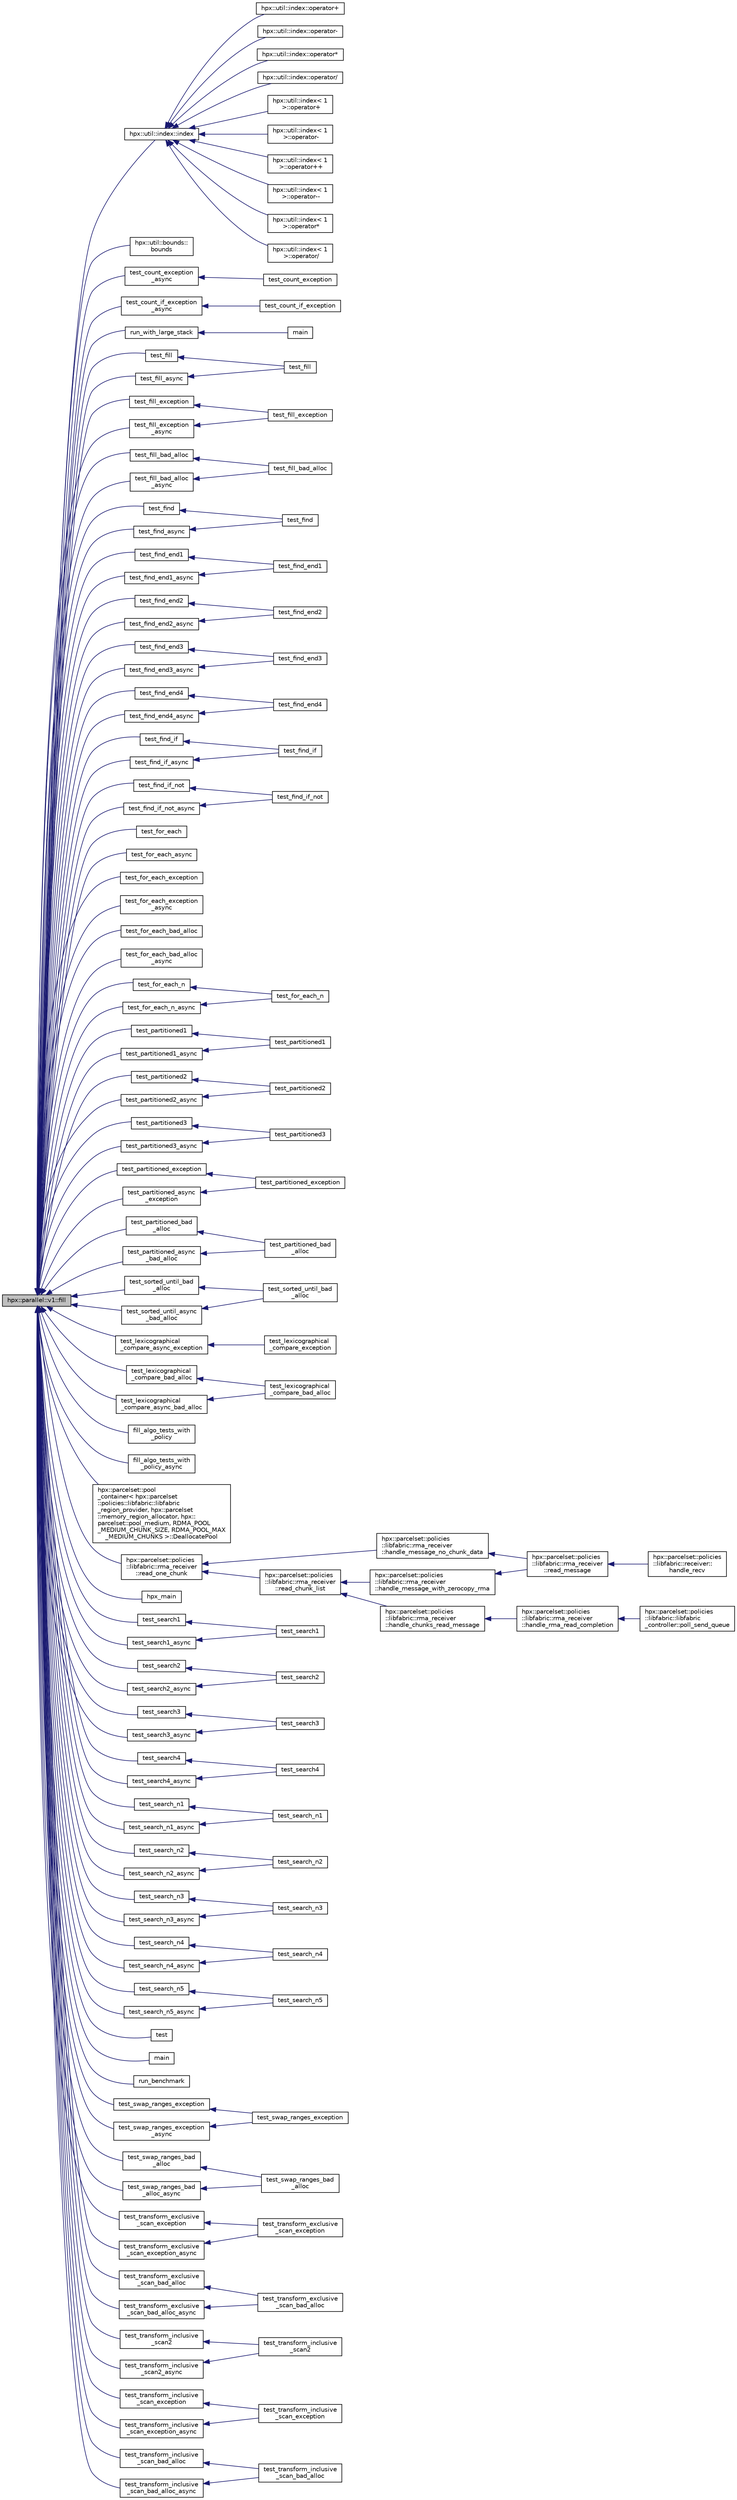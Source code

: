 digraph "hpx::parallel::v1::fill"
{
  edge [fontname="Helvetica",fontsize="10",labelfontname="Helvetica",labelfontsize="10"];
  node [fontname="Helvetica",fontsize="10",shape=record];
  rankdir="LR";
  Node4940 [label="hpx::parallel::v1::fill",height=0.2,width=0.4,color="black", fillcolor="grey75", style="filled", fontcolor="black"];
  Node4940 -> Node4941 [dir="back",color="midnightblue",fontsize="10",style="solid",fontname="Helvetica"];
  Node4941 [label="hpx::util::index::index",height=0.2,width=0.4,color="black", fillcolor="white", style="filled",URL="$de/d30/classhpx_1_1util_1_1index.html#abf882e9cdd8bf9d95b4faba144f9caed",tooltip="Effects: Zero-initializes each component. "];
  Node4941 -> Node4942 [dir="back",color="midnightblue",fontsize="10",style="solid",fontname="Helvetica"];
  Node4942 [label="hpx::util::index::operator+",height=0.2,width=0.4,color="black", fillcolor="white", style="filled",URL="$de/d30/classhpx_1_1util_1_1index.html#aa34af735cadc4d8a2b5692f4b412912e",tooltip="Returns: index<Rank>{*this} += rhs. "];
  Node4941 -> Node4943 [dir="back",color="midnightblue",fontsize="10",style="solid",fontname="Helvetica"];
  Node4943 [label="hpx::util::index::operator-",height=0.2,width=0.4,color="black", fillcolor="white", style="filled",URL="$de/d30/classhpx_1_1util_1_1index.html#af2673a8ee8f0a7d06b05aa0df21dd4fd",tooltip="Returns: index<Rank>{*this} -= rhs. "];
  Node4941 -> Node4944 [dir="back",color="midnightblue",fontsize="10",style="solid",fontname="Helvetica"];
  Node4944 [label="hpx::util::index::operator*",height=0.2,width=0.4,color="black", fillcolor="white", style="filled",URL="$de/d30/classhpx_1_1util_1_1index.html#a88b206e4eed810dfb3b2bc0946511fc1",tooltip="Returns: index<Rank>{*this} *= v. "];
  Node4941 -> Node4945 [dir="back",color="midnightblue",fontsize="10",style="solid",fontname="Helvetica"];
  Node4945 [label="hpx::util::index::operator/",height=0.2,width=0.4,color="black", fillcolor="white", style="filled",URL="$de/d30/classhpx_1_1util_1_1index.html#acd7ae8f549efa876966cf63fecef7bd6",tooltip="Returns: index<Rank>{*this} /= v. "];
  Node4941 -> Node4946 [dir="back",color="midnightblue",fontsize="10",style="solid",fontname="Helvetica"];
  Node4946 [label="hpx::util::index\< 1\l \>::operator+",height=0.2,width=0.4,color="black", fillcolor="white", style="filled",URL="$d5/d22/classhpx_1_1util_1_1index_3_011_01_4.html#ae39412c026f3104fa5ae68e39be44d36",tooltip="Returns: index<Rank>{*this} += rhs. "];
  Node4941 -> Node4947 [dir="back",color="midnightblue",fontsize="10",style="solid",fontname="Helvetica"];
  Node4947 [label="hpx::util::index\< 1\l \>::operator-",height=0.2,width=0.4,color="black", fillcolor="white", style="filled",URL="$d5/d22/classhpx_1_1util_1_1index_3_011_01_4.html#addbab11e083426c0fb78a18934335abf",tooltip="Returns: index<Rank>{*this} -= rhs. "];
  Node4941 -> Node4948 [dir="back",color="midnightblue",fontsize="10",style="solid",fontname="Helvetica"];
  Node4948 [label="hpx::util::index\< 1\l \>::operator++",height=0.2,width=0.4,color="black", fillcolor="white", style="filled",URL="$d5/d22/classhpx_1_1util_1_1index_3_011_01_4.html#aec7d69c870cafa096c629a0a9e7503ad"];
  Node4941 -> Node4949 [dir="back",color="midnightblue",fontsize="10",style="solid",fontname="Helvetica"];
  Node4949 [label="hpx::util::index\< 1\l \>::operator--",height=0.2,width=0.4,color="black", fillcolor="white", style="filled",URL="$d5/d22/classhpx_1_1util_1_1index_3_011_01_4.html#a1f14fc3ee6db184107e5d112e03dd6f7"];
  Node4941 -> Node4950 [dir="back",color="midnightblue",fontsize="10",style="solid",fontname="Helvetica"];
  Node4950 [label="hpx::util::index\< 1\l \>::operator*",height=0.2,width=0.4,color="black", fillcolor="white", style="filled",URL="$d5/d22/classhpx_1_1util_1_1index_3_011_01_4.html#a32f4ab025e08253ba6acf9351b1694da",tooltip="Returns: index<Rank>{*this} *= v. "];
  Node4941 -> Node4951 [dir="back",color="midnightblue",fontsize="10",style="solid",fontname="Helvetica"];
  Node4951 [label="hpx::util::index\< 1\l \>::operator/",height=0.2,width=0.4,color="black", fillcolor="white", style="filled",URL="$d5/d22/classhpx_1_1util_1_1index_3_011_01_4.html#a3d225d331fb3d8dc8fcb9e760c9518d9",tooltip="Returns: index<Rank>{*this} /= v. "];
  Node4940 -> Node4952 [dir="back",color="midnightblue",fontsize="10",style="solid",fontname="Helvetica"];
  Node4952 [label="hpx::util::bounds::\lbounds",height=0.2,width=0.4,color="black", fillcolor="white", style="filled",URL="$d4/d1b/classhpx_1_1util_1_1bounds.html#a601f156f60c6e659628f03d389770fe7",tooltip="Effects: Zero-initializes each component. "];
  Node4940 -> Node4953 [dir="back",color="midnightblue",fontsize="10",style="solid",fontname="Helvetica"];
  Node4953 [label="test_count_exception\l_async",height=0.2,width=0.4,color="black", fillcolor="white", style="filled",URL="$de/d3a/count__tests_8hpp.html#ab0cd91de016499bfe205083429b6785a"];
  Node4953 -> Node4954 [dir="back",color="midnightblue",fontsize="10",style="solid",fontname="Helvetica"];
  Node4954 [label="test_count_exception",height=0.2,width=0.4,color="black", fillcolor="white", style="filled",URL="$d3/d01/count_8cpp.html#ae23acdd376e0fb1388a90579e927a768"];
  Node4940 -> Node4955 [dir="back",color="midnightblue",fontsize="10",style="solid",fontname="Helvetica"];
  Node4955 [label="test_count_if_exception\l_async",height=0.2,width=0.4,color="black", fillcolor="white", style="filled",URL="$d4/da4/countif__tests_8hpp.html#af96d44180e275fd7ad93e677dcb07b74"];
  Node4955 -> Node4956 [dir="back",color="midnightblue",fontsize="10",style="solid",fontname="Helvetica"];
  Node4956 [label="test_count_if_exception",height=0.2,width=0.4,color="black", fillcolor="white", style="filled",URL="$d9/df1/countif_8cpp.html#a979f30463fa3e416a5179f4fa663a858"];
  Node4940 -> Node4957 [dir="back",color="midnightblue",fontsize="10",style="solid",fontname="Helvetica"];
  Node4957 [label="run_with_large_stack",height=0.2,width=0.4,color="black", fillcolor="white", style="filled",URL="$d0/d82/customize__async_8cpp.html#a6016a3884b47920235a6f1372d57577b"];
  Node4957 -> Node4958 [dir="back",color="midnightblue",fontsize="10",style="solid",fontname="Helvetica"];
  Node4958 [label="main",height=0.2,width=0.4,color="black", fillcolor="white", style="filled",URL="$d0/d82/customize__async_8cpp.html#a0ddf1224851353fc92bfbff6f499fa97"];
  Node4940 -> Node4959 [dir="back",color="midnightblue",fontsize="10",style="solid",fontname="Helvetica"];
  Node4959 [label="test_fill",height=0.2,width=0.4,color="black", fillcolor="white", style="filled",URL="$db/df9/fill_8cpp.html#ad931e89bdc39168cdc6519ee48bd69a3"];
  Node4959 -> Node4960 [dir="back",color="midnightblue",fontsize="10",style="solid",fontname="Helvetica"];
  Node4960 [label="test_fill",height=0.2,width=0.4,color="black", fillcolor="white", style="filled",URL="$db/df9/fill_8cpp.html#a661a40382a394b4596b3db9fe1165fcf"];
  Node4940 -> Node4961 [dir="back",color="midnightblue",fontsize="10",style="solid",fontname="Helvetica"];
  Node4961 [label="test_fill_async",height=0.2,width=0.4,color="black", fillcolor="white", style="filled",URL="$db/df9/fill_8cpp.html#a746e43066c59dc6277a1d21db34f226c"];
  Node4961 -> Node4960 [dir="back",color="midnightblue",fontsize="10",style="solid",fontname="Helvetica"];
  Node4940 -> Node4962 [dir="back",color="midnightblue",fontsize="10",style="solid",fontname="Helvetica"];
  Node4962 [label="test_fill_exception",height=0.2,width=0.4,color="black", fillcolor="white", style="filled",URL="$db/df9/fill_8cpp.html#adff9860900b4cc07677cc1f2949f8150"];
  Node4962 -> Node4963 [dir="back",color="midnightblue",fontsize="10",style="solid",fontname="Helvetica"];
  Node4963 [label="test_fill_exception",height=0.2,width=0.4,color="black", fillcolor="white", style="filled",URL="$db/df9/fill_8cpp.html#aea39d1bb707052262214ce604319678c"];
  Node4940 -> Node4964 [dir="back",color="midnightblue",fontsize="10",style="solid",fontname="Helvetica"];
  Node4964 [label="test_fill_exception\l_async",height=0.2,width=0.4,color="black", fillcolor="white", style="filled",URL="$db/df9/fill_8cpp.html#a190a63f49881feec418296730d8b1bb8"];
  Node4964 -> Node4963 [dir="back",color="midnightblue",fontsize="10",style="solid",fontname="Helvetica"];
  Node4940 -> Node4965 [dir="back",color="midnightblue",fontsize="10",style="solid",fontname="Helvetica"];
  Node4965 [label="test_fill_bad_alloc",height=0.2,width=0.4,color="black", fillcolor="white", style="filled",URL="$db/df9/fill_8cpp.html#a09fee331d9dd2811bceeb3dbac5e5ef3"];
  Node4965 -> Node4966 [dir="back",color="midnightblue",fontsize="10",style="solid",fontname="Helvetica"];
  Node4966 [label="test_fill_bad_alloc",height=0.2,width=0.4,color="black", fillcolor="white", style="filled",URL="$db/df9/fill_8cpp.html#a67590da0daa5bda6558a3e27b33d8e64"];
  Node4940 -> Node4967 [dir="back",color="midnightblue",fontsize="10",style="solid",fontname="Helvetica"];
  Node4967 [label="test_fill_bad_alloc\l_async",height=0.2,width=0.4,color="black", fillcolor="white", style="filled",URL="$db/df9/fill_8cpp.html#aeb043a5244e873ff2c97d9eb173ac423"];
  Node4967 -> Node4966 [dir="back",color="midnightblue",fontsize="10",style="solid",fontname="Helvetica"];
  Node4940 -> Node4968 [dir="back",color="midnightblue",fontsize="10",style="solid",fontname="Helvetica"];
  Node4968 [label="test_find",height=0.2,width=0.4,color="black", fillcolor="white", style="filled",URL="$d4/dfc/find_8cpp.html#a413cca1acd45c0d8e2f932c6ef2fd02f"];
  Node4968 -> Node4969 [dir="back",color="midnightblue",fontsize="10",style="solid",fontname="Helvetica"];
  Node4969 [label="test_find",height=0.2,width=0.4,color="black", fillcolor="white", style="filled",URL="$d4/dfc/find_8cpp.html#add2f807b977eafe91b6be7e6035d8d6a"];
  Node4940 -> Node4970 [dir="back",color="midnightblue",fontsize="10",style="solid",fontname="Helvetica"];
  Node4970 [label="test_find_async",height=0.2,width=0.4,color="black", fillcolor="white", style="filled",URL="$d4/dfc/find_8cpp.html#abcfb114fa4026d0c9fb890366bd0bbec"];
  Node4970 -> Node4969 [dir="back",color="midnightblue",fontsize="10",style="solid",fontname="Helvetica"];
  Node4940 -> Node4971 [dir="back",color="midnightblue",fontsize="10",style="solid",fontname="Helvetica"];
  Node4971 [label="test_find_end1",height=0.2,width=0.4,color="black", fillcolor="white", style="filled",URL="$de/d27/findend_8cpp.html#a8d69f88e05067fa16f1bc996e4f5204a"];
  Node4971 -> Node4972 [dir="back",color="midnightblue",fontsize="10",style="solid",fontname="Helvetica"];
  Node4972 [label="test_find_end1",height=0.2,width=0.4,color="black", fillcolor="white", style="filled",URL="$de/d27/findend_8cpp.html#a8e03fd67aaf1583b64ad08fb6a7406e0"];
  Node4940 -> Node4973 [dir="back",color="midnightblue",fontsize="10",style="solid",fontname="Helvetica"];
  Node4973 [label="test_find_end1_async",height=0.2,width=0.4,color="black", fillcolor="white", style="filled",URL="$de/d27/findend_8cpp.html#a3c2aa414b7e6f2849bfff77eee053c6c"];
  Node4973 -> Node4972 [dir="back",color="midnightblue",fontsize="10",style="solid",fontname="Helvetica"];
  Node4940 -> Node4974 [dir="back",color="midnightblue",fontsize="10",style="solid",fontname="Helvetica"];
  Node4974 [label="test_find_end2",height=0.2,width=0.4,color="black", fillcolor="white", style="filled",URL="$de/d27/findend_8cpp.html#ae26806919871ed18953e72532f2d5cdd"];
  Node4974 -> Node4975 [dir="back",color="midnightblue",fontsize="10",style="solid",fontname="Helvetica"];
  Node4975 [label="test_find_end2",height=0.2,width=0.4,color="black", fillcolor="white", style="filled",URL="$de/d27/findend_8cpp.html#a311945d5d5b3d9f350365dd5cffa2845"];
  Node4940 -> Node4976 [dir="back",color="midnightblue",fontsize="10",style="solid",fontname="Helvetica"];
  Node4976 [label="test_find_end2_async",height=0.2,width=0.4,color="black", fillcolor="white", style="filled",URL="$de/d27/findend_8cpp.html#a163128cab241b1a66d1729e13bb00b17"];
  Node4976 -> Node4975 [dir="back",color="midnightblue",fontsize="10",style="solid",fontname="Helvetica"];
  Node4940 -> Node4977 [dir="back",color="midnightblue",fontsize="10",style="solid",fontname="Helvetica"];
  Node4977 [label="test_find_end3",height=0.2,width=0.4,color="black", fillcolor="white", style="filled",URL="$de/d27/findend_8cpp.html#aa91633a737ceadc8e97fe2a305f9cbfc"];
  Node4977 -> Node4978 [dir="back",color="midnightblue",fontsize="10",style="solid",fontname="Helvetica"];
  Node4978 [label="test_find_end3",height=0.2,width=0.4,color="black", fillcolor="white", style="filled",URL="$de/d27/findend_8cpp.html#a80def73fa5f2efde79d81e3e967ee6d7"];
  Node4940 -> Node4979 [dir="back",color="midnightblue",fontsize="10",style="solid",fontname="Helvetica"];
  Node4979 [label="test_find_end3_async",height=0.2,width=0.4,color="black", fillcolor="white", style="filled",URL="$de/d27/findend_8cpp.html#a9287cebd15252054147305c49c61572f"];
  Node4979 -> Node4978 [dir="back",color="midnightblue",fontsize="10",style="solid",fontname="Helvetica"];
  Node4940 -> Node4980 [dir="back",color="midnightblue",fontsize="10",style="solid",fontname="Helvetica"];
  Node4980 [label="test_find_end4",height=0.2,width=0.4,color="black", fillcolor="white", style="filled",URL="$de/d27/findend_8cpp.html#ad1c1901e09334db9e91e633a700d5e7c"];
  Node4980 -> Node4981 [dir="back",color="midnightblue",fontsize="10",style="solid",fontname="Helvetica"];
  Node4981 [label="test_find_end4",height=0.2,width=0.4,color="black", fillcolor="white", style="filled",URL="$de/d27/findend_8cpp.html#a0a5a7bcf99bd31d589776b7112b1b3d5"];
  Node4940 -> Node4982 [dir="back",color="midnightblue",fontsize="10",style="solid",fontname="Helvetica"];
  Node4982 [label="test_find_end4_async",height=0.2,width=0.4,color="black", fillcolor="white", style="filled",URL="$de/d27/findend_8cpp.html#ab88baf684c0296678fc8b3656855906a"];
  Node4982 -> Node4981 [dir="back",color="midnightblue",fontsize="10",style="solid",fontname="Helvetica"];
  Node4940 -> Node4983 [dir="back",color="midnightblue",fontsize="10",style="solid",fontname="Helvetica"];
  Node4983 [label="test_find_if",height=0.2,width=0.4,color="black", fillcolor="white", style="filled",URL="$d4/d38/findif_8cpp.html#abc1eda77a21ef47a5d324973348433d4"];
  Node4983 -> Node4984 [dir="back",color="midnightblue",fontsize="10",style="solid",fontname="Helvetica"];
  Node4984 [label="test_find_if",height=0.2,width=0.4,color="black", fillcolor="white", style="filled",URL="$d4/d38/findif_8cpp.html#aa58ac17d27d62dadbe679e9fa96669ff"];
  Node4940 -> Node4985 [dir="back",color="midnightblue",fontsize="10",style="solid",fontname="Helvetica"];
  Node4985 [label="test_find_if_async",height=0.2,width=0.4,color="black", fillcolor="white", style="filled",URL="$d4/d38/findif_8cpp.html#ae5df631653b627a610f515fea1cea3db"];
  Node4985 -> Node4984 [dir="back",color="midnightblue",fontsize="10",style="solid",fontname="Helvetica"];
  Node4940 -> Node4986 [dir="back",color="midnightblue",fontsize="10",style="solid",fontname="Helvetica"];
  Node4986 [label="test_find_if_not",height=0.2,width=0.4,color="black", fillcolor="white", style="filled",URL="$dd/df5/findifnot_8cpp.html#abd4629a4554af3412989223a15203f0d"];
  Node4986 -> Node4987 [dir="back",color="midnightblue",fontsize="10",style="solid",fontname="Helvetica"];
  Node4987 [label="test_find_if_not",height=0.2,width=0.4,color="black", fillcolor="white", style="filled",URL="$dd/df5/findifnot_8cpp.html#aba7e711f39aae766b708708eb4bbafe7"];
  Node4940 -> Node4988 [dir="back",color="midnightblue",fontsize="10",style="solid",fontname="Helvetica"];
  Node4988 [label="test_find_if_not_async",height=0.2,width=0.4,color="black", fillcolor="white", style="filled",URL="$dd/df5/findifnot_8cpp.html#a042fb4ac6fb511705362fdd7e4b4337e"];
  Node4988 -> Node4987 [dir="back",color="midnightblue",fontsize="10",style="solid",fontname="Helvetica"];
  Node4940 -> Node4989 [dir="back",color="midnightblue",fontsize="10",style="solid",fontname="Helvetica"];
  Node4989 [label="test_for_each",height=0.2,width=0.4,color="black", fillcolor="white", style="filled",URL="$dd/d98/algorithms_2foreach__tests__projection_8hpp.html#ab86fc18ec33466c3ae323786d06e3111"];
  Node4940 -> Node4990 [dir="back",color="midnightblue",fontsize="10",style="solid",fontname="Helvetica"];
  Node4990 [label="test_for_each_async",height=0.2,width=0.4,color="black", fillcolor="white", style="filled",URL="$dd/d98/algorithms_2foreach__tests__projection_8hpp.html#a4050a6d1ba2249bbb6ca02dda93968f4"];
  Node4940 -> Node4991 [dir="back",color="midnightblue",fontsize="10",style="solid",fontname="Helvetica"];
  Node4991 [label="test_for_each_exception",height=0.2,width=0.4,color="black", fillcolor="white", style="filled",URL="$dd/d98/algorithms_2foreach__tests__projection_8hpp.html#a45b6da4bac47501da883a6ecbbaf66da"];
  Node4940 -> Node4992 [dir="back",color="midnightblue",fontsize="10",style="solid",fontname="Helvetica"];
  Node4992 [label="test_for_each_exception\l_async",height=0.2,width=0.4,color="black", fillcolor="white", style="filled",URL="$dd/d98/algorithms_2foreach__tests__projection_8hpp.html#a87ead5f86d1963b9d87d4b839c5edbc7"];
  Node4940 -> Node4993 [dir="back",color="midnightblue",fontsize="10",style="solid",fontname="Helvetica"];
  Node4993 [label="test_for_each_bad_alloc",height=0.2,width=0.4,color="black", fillcolor="white", style="filled",URL="$dd/d98/algorithms_2foreach__tests__projection_8hpp.html#a7121fa8ac5a27fb1d992949ef409ce73"];
  Node4940 -> Node4994 [dir="back",color="midnightblue",fontsize="10",style="solid",fontname="Helvetica"];
  Node4994 [label="test_for_each_bad_alloc\l_async",height=0.2,width=0.4,color="black", fillcolor="white", style="filled",URL="$dd/d98/algorithms_2foreach__tests__projection_8hpp.html#a77af03bbf2fe323d25eca225ba0cf019"];
  Node4940 -> Node4995 [dir="back",color="midnightblue",fontsize="10",style="solid",fontname="Helvetica"];
  Node4995 [label="test_for_each_n",height=0.2,width=0.4,color="black", fillcolor="white", style="filled",URL="$db/deb/foreachn__projection_8cpp.html#aa6350ee5b2e9737c1eeacbbc0f3d8947"];
  Node4995 -> Node4996 [dir="back",color="midnightblue",fontsize="10",style="solid",fontname="Helvetica"];
  Node4996 [label="test_for_each_n",height=0.2,width=0.4,color="black", fillcolor="white", style="filled",URL="$db/deb/foreachn__projection_8cpp.html#af291021cebc3711627af64715607e1d9"];
  Node4940 -> Node4997 [dir="back",color="midnightblue",fontsize="10",style="solid",fontname="Helvetica"];
  Node4997 [label="test_for_each_n_async",height=0.2,width=0.4,color="black", fillcolor="white", style="filled",URL="$db/deb/foreachn__projection_8cpp.html#a6946aac060093af90989880b97cefd0d"];
  Node4997 -> Node4996 [dir="back",color="midnightblue",fontsize="10",style="solid",fontname="Helvetica"];
  Node4940 -> Node4998 [dir="back",color="midnightblue",fontsize="10",style="solid",fontname="Helvetica"];
  Node4998 [label="test_partitioned1",height=0.2,width=0.4,color="black", fillcolor="white", style="filled",URL="$df/d07/is__partitioned_8cpp.html#a92e52af64cb53a5b6011dd4b9a7c6e20"];
  Node4998 -> Node4999 [dir="back",color="midnightblue",fontsize="10",style="solid",fontname="Helvetica"];
  Node4999 [label="test_partitioned1",height=0.2,width=0.4,color="black", fillcolor="white", style="filled",URL="$df/d07/is__partitioned_8cpp.html#a60434a2a9ecf79171ac847436c32d7c9"];
  Node4940 -> Node5000 [dir="back",color="midnightblue",fontsize="10",style="solid",fontname="Helvetica"];
  Node5000 [label="test_partitioned1_async",height=0.2,width=0.4,color="black", fillcolor="white", style="filled",URL="$df/d07/is__partitioned_8cpp.html#addbe15e1c645299bb6b551a2e71dfe13"];
  Node5000 -> Node4999 [dir="back",color="midnightblue",fontsize="10",style="solid",fontname="Helvetica"];
  Node4940 -> Node5001 [dir="back",color="midnightblue",fontsize="10",style="solid",fontname="Helvetica"];
  Node5001 [label="test_partitioned2",height=0.2,width=0.4,color="black", fillcolor="white", style="filled",URL="$df/d07/is__partitioned_8cpp.html#aece898c5a252cfc80f4d4c32c51e4fde"];
  Node5001 -> Node5002 [dir="back",color="midnightblue",fontsize="10",style="solid",fontname="Helvetica"];
  Node5002 [label="test_partitioned2",height=0.2,width=0.4,color="black", fillcolor="white", style="filled",URL="$df/d07/is__partitioned_8cpp.html#a5b55593462c1bc00e2cca486a9ca917f"];
  Node4940 -> Node5003 [dir="back",color="midnightblue",fontsize="10",style="solid",fontname="Helvetica"];
  Node5003 [label="test_partitioned2_async",height=0.2,width=0.4,color="black", fillcolor="white", style="filled",URL="$df/d07/is__partitioned_8cpp.html#a742fb3827036b99f147078513b51a137"];
  Node5003 -> Node5002 [dir="back",color="midnightblue",fontsize="10",style="solid",fontname="Helvetica"];
  Node4940 -> Node5004 [dir="back",color="midnightblue",fontsize="10",style="solid",fontname="Helvetica"];
  Node5004 [label="test_partitioned3",height=0.2,width=0.4,color="black", fillcolor="white", style="filled",URL="$df/d07/is__partitioned_8cpp.html#afb253edce357cecf62ca96a89488988c"];
  Node5004 -> Node5005 [dir="back",color="midnightblue",fontsize="10",style="solid",fontname="Helvetica"];
  Node5005 [label="test_partitioned3",height=0.2,width=0.4,color="black", fillcolor="white", style="filled",URL="$df/d07/is__partitioned_8cpp.html#a9ca03948a97c9882eadf3b47607aca22"];
  Node4940 -> Node5006 [dir="back",color="midnightblue",fontsize="10",style="solid",fontname="Helvetica"];
  Node5006 [label="test_partitioned3_async",height=0.2,width=0.4,color="black", fillcolor="white", style="filled",URL="$df/d07/is__partitioned_8cpp.html#aaa974e2fc9f2648c0f8bb8b366d70a3b"];
  Node5006 -> Node5005 [dir="back",color="midnightblue",fontsize="10",style="solid",fontname="Helvetica"];
  Node4940 -> Node5007 [dir="back",color="midnightblue",fontsize="10",style="solid",fontname="Helvetica"];
  Node5007 [label="test_partitioned_exception",height=0.2,width=0.4,color="black", fillcolor="white", style="filled",URL="$df/d07/is__partitioned_8cpp.html#acbc1ff1589b7ee9bdf2c6b5052039509"];
  Node5007 -> Node5008 [dir="back",color="midnightblue",fontsize="10",style="solid",fontname="Helvetica"];
  Node5008 [label="test_partitioned_exception",height=0.2,width=0.4,color="black", fillcolor="white", style="filled",URL="$df/d07/is__partitioned_8cpp.html#a4112e407c20c79ff3b917311a08c8c4f"];
  Node4940 -> Node5009 [dir="back",color="midnightblue",fontsize="10",style="solid",fontname="Helvetica"];
  Node5009 [label="test_partitioned_async\l_exception",height=0.2,width=0.4,color="black", fillcolor="white", style="filled",URL="$df/d07/is__partitioned_8cpp.html#a425c07ce82db1088d9545a7adb39654c"];
  Node5009 -> Node5008 [dir="back",color="midnightblue",fontsize="10",style="solid",fontname="Helvetica"];
  Node4940 -> Node5010 [dir="back",color="midnightblue",fontsize="10",style="solid",fontname="Helvetica"];
  Node5010 [label="test_partitioned_bad\l_alloc",height=0.2,width=0.4,color="black", fillcolor="white", style="filled",URL="$df/d07/is__partitioned_8cpp.html#a35a218ae53d3601c8eac4c5e1d7dc689"];
  Node5010 -> Node5011 [dir="back",color="midnightblue",fontsize="10",style="solid",fontname="Helvetica"];
  Node5011 [label="test_partitioned_bad\l_alloc",height=0.2,width=0.4,color="black", fillcolor="white", style="filled",URL="$df/d07/is__partitioned_8cpp.html#ad81c678dd1cbbef2e57b383087f8255c"];
  Node4940 -> Node5012 [dir="back",color="midnightblue",fontsize="10",style="solid",fontname="Helvetica"];
  Node5012 [label="test_partitioned_async\l_bad_alloc",height=0.2,width=0.4,color="black", fillcolor="white", style="filled",URL="$df/d07/is__partitioned_8cpp.html#a71e81403727479104791b90a6e25b98f"];
  Node5012 -> Node5011 [dir="back",color="midnightblue",fontsize="10",style="solid",fontname="Helvetica"];
  Node4940 -> Node5013 [dir="back",color="midnightblue",fontsize="10",style="solid",fontname="Helvetica"];
  Node5013 [label="test_sorted_until_bad\l_alloc",height=0.2,width=0.4,color="black", fillcolor="white", style="filled",URL="$d0/d1b/is__sorted__until_8cpp.html#a4b2ff6965e0f54fd64fb86fda42f0dd7"];
  Node5013 -> Node5014 [dir="back",color="midnightblue",fontsize="10",style="solid",fontname="Helvetica"];
  Node5014 [label="test_sorted_until_bad\l_alloc",height=0.2,width=0.4,color="black", fillcolor="white", style="filled",URL="$d0/d1b/is__sorted__until_8cpp.html#a679b5ba1d1c2da64ce1b7f8ddd6a21fc"];
  Node4940 -> Node5015 [dir="back",color="midnightblue",fontsize="10",style="solid",fontname="Helvetica"];
  Node5015 [label="test_sorted_until_async\l_bad_alloc",height=0.2,width=0.4,color="black", fillcolor="white", style="filled",URL="$d0/d1b/is__sorted__until_8cpp.html#a0363c314c29c88f68aaeba5575904527"];
  Node5015 -> Node5014 [dir="back",color="midnightblue",fontsize="10",style="solid",fontname="Helvetica"];
  Node4940 -> Node5016 [dir="back",color="midnightblue",fontsize="10",style="solid",fontname="Helvetica"];
  Node5016 [label="test_lexicographical\l_compare_async_exception",height=0.2,width=0.4,color="black", fillcolor="white", style="filled",URL="$dd/de6/lexicographical__compare_8cpp.html#a7d669f96c9a4db81312d23d9d344afd5"];
  Node5016 -> Node5017 [dir="back",color="midnightblue",fontsize="10",style="solid",fontname="Helvetica"];
  Node5017 [label="test_lexicographical\l_compare_exception",height=0.2,width=0.4,color="black", fillcolor="white", style="filled",URL="$dd/de6/lexicographical__compare_8cpp.html#ab78e174881f1d61ea15cfc697e89fe4a"];
  Node4940 -> Node5018 [dir="back",color="midnightblue",fontsize="10",style="solid",fontname="Helvetica"];
  Node5018 [label="test_lexicographical\l_compare_bad_alloc",height=0.2,width=0.4,color="black", fillcolor="white", style="filled",URL="$dd/de6/lexicographical__compare_8cpp.html#a3093b9e777a97469434230ef1727efa3"];
  Node5018 -> Node5019 [dir="back",color="midnightblue",fontsize="10",style="solid",fontname="Helvetica"];
  Node5019 [label="test_lexicographical\l_compare_bad_alloc",height=0.2,width=0.4,color="black", fillcolor="white", style="filled",URL="$dd/de6/lexicographical__compare_8cpp.html#ab3ca9e7d3b77bcf278e7057f5c655e55"];
  Node4940 -> Node5020 [dir="back",color="midnightblue",fontsize="10",style="solid",fontname="Helvetica"];
  Node5020 [label="test_lexicographical\l_compare_async_bad_alloc",height=0.2,width=0.4,color="black", fillcolor="white", style="filled",URL="$dd/de6/lexicographical__compare_8cpp.html#a7e9bc93c499fc65c7920a4edae03b006"];
  Node5020 -> Node5019 [dir="back",color="midnightblue",fontsize="10",style="solid",fontname="Helvetica"];
  Node4940 -> Node5021 [dir="back",color="midnightblue",fontsize="10",style="solid",fontname="Helvetica"];
  Node5021 [label="fill_algo_tests_with\l_policy",height=0.2,width=0.4,color="black", fillcolor="white", style="filled",URL="$de/d66/partitioned__vector__fill_8cpp.html#a960a6fededcc3263af21955d33c9cf1c"];
  Node4940 -> Node5022 [dir="back",color="midnightblue",fontsize="10",style="solid",fontname="Helvetica"];
  Node5022 [label="fill_algo_tests_with\l_policy_async",height=0.2,width=0.4,color="black", fillcolor="white", style="filled",URL="$de/d66/partitioned__vector__fill_8cpp.html#a77800721f938b711d778e042ea6c7029"];
  Node4940 -> Node5023 [dir="back",color="midnightblue",fontsize="10",style="solid",fontname="Helvetica"];
  Node5023 [label="hpx::parcelset::pool\l_container\< hpx::parcelset\l::policies::libfabric::libfabric\l_region_provider, hpx::parcelset\l::memory_region_allocator, hpx::\lparcelset::pool_medium, RDMA_POOL\l_MEDIUM_CHUNK_SIZE, RDMA_POOL_MAX\l_MEDIUM_CHUNKS \>::DeallocatePool",height=0.2,width=0.4,color="black", fillcolor="white", style="filled",URL="$dc/d3e/structhpx_1_1parcelset_1_1pool__container.html#a4101d8b585a4300996c36d02537c8748"];
  Node4940 -> Node5024 [dir="back",color="midnightblue",fontsize="10",style="solid",fontname="Helvetica"];
  Node5024 [label="hpx::parcelset::policies\l::libfabric::rma_receiver\l::read_one_chunk",height=0.2,width=0.4,color="black", fillcolor="white", style="filled",URL="$d4/d56/structhpx_1_1parcelset_1_1policies_1_1libfabric_1_1rma__receiver.html#a32a8e087157faacd13fcb6a33bb9100d"];
  Node5024 -> Node5025 [dir="back",color="midnightblue",fontsize="10",style="solid",fontname="Helvetica"];
  Node5025 [label="hpx::parcelset::policies\l::libfabric::rma_receiver\l::handle_message_no_chunk_data",height=0.2,width=0.4,color="black", fillcolor="white", style="filled",URL="$d4/d56/structhpx_1_1parcelset_1_1policies_1_1libfabric_1_1rma__receiver.html#a5f733273eb750f3882c036c2435f5c26"];
  Node5025 -> Node5026 [dir="back",color="midnightblue",fontsize="10",style="solid",fontname="Helvetica"];
  Node5026 [label="hpx::parcelset::policies\l::libfabric::rma_receiver\l::read_message",height=0.2,width=0.4,color="black", fillcolor="white", style="filled",URL="$d4/d56/structhpx_1_1parcelset_1_1policies_1_1libfabric_1_1rma__receiver.html#a687e3e9569a57b6bd48220ecd7ef2394"];
  Node5026 -> Node5027 [dir="back",color="midnightblue",fontsize="10",style="solid",fontname="Helvetica"];
  Node5027 [label="hpx::parcelset::policies\l::libfabric::receiver::\lhandle_recv",height=0.2,width=0.4,color="black", fillcolor="white", style="filled",URL="$d9/df5/structhpx_1_1parcelset_1_1policies_1_1libfabric_1_1receiver.html#ae18eac5b1593bc79ba31cf828177d611"];
  Node5024 -> Node5028 [dir="back",color="midnightblue",fontsize="10",style="solid",fontname="Helvetica"];
  Node5028 [label="hpx::parcelset::policies\l::libfabric::rma_receiver\l::read_chunk_list",height=0.2,width=0.4,color="black", fillcolor="white", style="filled",URL="$d4/d56/structhpx_1_1parcelset_1_1policies_1_1libfabric_1_1rma__receiver.html#a66bb8911dc443dfa1d2e89b831f2be08"];
  Node5028 -> Node5029 [dir="back",color="midnightblue",fontsize="10",style="solid",fontname="Helvetica"];
  Node5029 [label="hpx::parcelset::policies\l::libfabric::rma_receiver\l::handle_message_with_zerocopy_rma",height=0.2,width=0.4,color="black", fillcolor="white", style="filled",URL="$d4/d56/structhpx_1_1parcelset_1_1policies_1_1libfabric_1_1rma__receiver.html#aeed716829166d6b6db54a7b66b3a7f54"];
  Node5029 -> Node5026 [dir="back",color="midnightblue",fontsize="10",style="solid",fontname="Helvetica"];
  Node5028 -> Node5030 [dir="back",color="midnightblue",fontsize="10",style="solid",fontname="Helvetica"];
  Node5030 [label="hpx::parcelset::policies\l::libfabric::rma_receiver\l::handle_chunks_read_message",height=0.2,width=0.4,color="black", fillcolor="white", style="filled",URL="$d4/d56/structhpx_1_1parcelset_1_1policies_1_1libfabric_1_1rma__receiver.html#a79087e5bfb4d86268ade008c6ac13acf"];
  Node5030 -> Node5031 [dir="back",color="midnightblue",fontsize="10",style="solid",fontname="Helvetica"];
  Node5031 [label="hpx::parcelset::policies\l::libfabric::rma_receiver\l::handle_rma_read_completion",height=0.2,width=0.4,color="black", fillcolor="white", style="filled",URL="$d4/d56/structhpx_1_1parcelset_1_1policies_1_1libfabric_1_1rma__receiver.html#a77182bc65fb4dd0fc0737d87bec05a72"];
  Node5031 -> Node5032 [dir="back",color="midnightblue",fontsize="10",style="solid",fontname="Helvetica"];
  Node5032 [label="hpx::parcelset::policies\l::libfabric::libfabric\l_controller::poll_send_queue",height=0.2,width=0.4,color="black", fillcolor="white", style="filled",URL="$db/d9f/classhpx_1_1parcelset_1_1policies_1_1libfabric_1_1libfabric__controller.html#afaa02e122be1ea6800a245af7b3a9cf8"];
  Node4940 -> Node5033 [dir="back",color="midnightblue",fontsize="10",style="solid",fontname="Helvetica"];
  Node5033 [label="hpx_main",height=0.2,width=0.4,color="black", fillcolor="white", style="filled",URL="$de/d75/scan__shortlength_8cpp.html#a4ca51ec94fa82421fc621b58eef7b01c"];
  Node4940 -> Node5034 [dir="back",color="midnightblue",fontsize="10",style="solid",fontname="Helvetica"];
  Node5034 [label="test_search1",height=0.2,width=0.4,color="black", fillcolor="white", style="filled",URL="$d9/def/search_8cpp.html#ad346d573ee66dd6187a30ea59bceaea3"];
  Node5034 -> Node5035 [dir="back",color="midnightblue",fontsize="10",style="solid",fontname="Helvetica"];
  Node5035 [label="test_search1",height=0.2,width=0.4,color="black", fillcolor="white", style="filled",URL="$d9/def/search_8cpp.html#a15b85a24de3d644b9785da13452730d3"];
  Node4940 -> Node5036 [dir="back",color="midnightblue",fontsize="10",style="solid",fontname="Helvetica"];
  Node5036 [label="test_search1_async",height=0.2,width=0.4,color="black", fillcolor="white", style="filled",URL="$d9/def/search_8cpp.html#a78c5c6030ae0534b9d17b3727110f4c4"];
  Node5036 -> Node5035 [dir="back",color="midnightblue",fontsize="10",style="solid",fontname="Helvetica"];
  Node4940 -> Node5037 [dir="back",color="midnightblue",fontsize="10",style="solid",fontname="Helvetica"];
  Node5037 [label="test_search2",height=0.2,width=0.4,color="black", fillcolor="white", style="filled",URL="$d9/def/search_8cpp.html#add09b04ec0abd97dacd03bfcd5e18d3c"];
  Node5037 -> Node5038 [dir="back",color="midnightblue",fontsize="10",style="solid",fontname="Helvetica"];
  Node5038 [label="test_search2",height=0.2,width=0.4,color="black", fillcolor="white", style="filled",URL="$d9/def/search_8cpp.html#adafbe4e788f63fe8e03858d3aa697b29"];
  Node4940 -> Node5039 [dir="back",color="midnightblue",fontsize="10",style="solid",fontname="Helvetica"];
  Node5039 [label="test_search2_async",height=0.2,width=0.4,color="black", fillcolor="white", style="filled",URL="$d9/def/search_8cpp.html#a53e0b7f111273d2c469ea1bc29dcf1d9"];
  Node5039 -> Node5038 [dir="back",color="midnightblue",fontsize="10",style="solid",fontname="Helvetica"];
  Node4940 -> Node5040 [dir="back",color="midnightblue",fontsize="10",style="solid",fontname="Helvetica"];
  Node5040 [label="test_search3",height=0.2,width=0.4,color="black", fillcolor="white", style="filled",URL="$d9/def/search_8cpp.html#a7f1540c27c84641e7ca974fb25007f00"];
  Node5040 -> Node5041 [dir="back",color="midnightblue",fontsize="10",style="solid",fontname="Helvetica"];
  Node5041 [label="test_search3",height=0.2,width=0.4,color="black", fillcolor="white", style="filled",URL="$d9/def/search_8cpp.html#a17779864d8536cff329aee8b606db6ea"];
  Node4940 -> Node5042 [dir="back",color="midnightblue",fontsize="10",style="solid",fontname="Helvetica"];
  Node5042 [label="test_search3_async",height=0.2,width=0.4,color="black", fillcolor="white", style="filled",URL="$d9/def/search_8cpp.html#a5d842fb2ad46ab811475b202ced24cbe"];
  Node5042 -> Node5041 [dir="back",color="midnightblue",fontsize="10",style="solid",fontname="Helvetica"];
  Node4940 -> Node5043 [dir="back",color="midnightblue",fontsize="10",style="solid",fontname="Helvetica"];
  Node5043 [label="test_search4",height=0.2,width=0.4,color="black", fillcolor="white", style="filled",URL="$d9/def/search_8cpp.html#ab1e8636d05cc74c819b98e7bd631e67f"];
  Node5043 -> Node5044 [dir="back",color="midnightblue",fontsize="10",style="solid",fontname="Helvetica"];
  Node5044 [label="test_search4",height=0.2,width=0.4,color="black", fillcolor="white", style="filled",URL="$d9/def/search_8cpp.html#a1ac767b3c124b03b7a7bef7072162229"];
  Node4940 -> Node5045 [dir="back",color="midnightblue",fontsize="10",style="solid",fontname="Helvetica"];
  Node5045 [label="test_search4_async",height=0.2,width=0.4,color="black", fillcolor="white", style="filled",URL="$d9/def/search_8cpp.html#a0b7c6fac420402ca7fc40ff008573087"];
  Node5045 -> Node5044 [dir="back",color="midnightblue",fontsize="10",style="solid",fontname="Helvetica"];
  Node4940 -> Node5046 [dir="back",color="midnightblue",fontsize="10",style="solid",fontname="Helvetica"];
  Node5046 [label="test_search_n1",height=0.2,width=0.4,color="black", fillcolor="white", style="filled",URL="$dc/dc5/searchn_8cpp.html#ab86919b9e0a7f05457190c44ef37a9d3"];
  Node5046 -> Node5047 [dir="back",color="midnightblue",fontsize="10",style="solid",fontname="Helvetica"];
  Node5047 [label="test_search_n1",height=0.2,width=0.4,color="black", fillcolor="white", style="filled",URL="$dc/dc5/searchn_8cpp.html#a7bb3d807f60b0efc934ad9015324bbeb"];
  Node4940 -> Node5048 [dir="back",color="midnightblue",fontsize="10",style="solid",fontname="Helvetica"];
  Node5048 [label="test_search_n1_async",height=0.2,width=0.4,color="black", fillcolor="white", style="filled",URL="$dc/dc5/searchn_8cpp.html#af43429547220dfc6ce1d3b437bd9e24a"];
  Node5048 -> Node5047 [dir="back",color="midnightblue",fontsize="10",style="solid",fontname="Helvetica"];
  Node4940 -> Node5049 [dir="back",color="midnightblue",fontsize="10",style="solid",fontname="Helvetica"];
  Node5049 [label="test_search_n2",height=0.2,width=0.4,color="black", fillcolor="white", style="filled",URL="$dc/dc5/searchn_8cpp.html#a5472f81aa929e782ac98da2e76f25dcc"];
  Node5049 -> Node5050 [dir="back",color="midnightblue",fontsize="10",style="solid",fontname="Helvetica"];
  Node5050 [label="test_search_n2",height=0.2,width=0.4,color="black", fillcolor="white", style="filled",URL="$dc/dc5/searchn_8cpp.html#a445f44ba8dedc73a77db9ee5527e8671"];
  Node4940 -> Node5051 [dir="back",color="midnightblue",fontsize="10",style="solid",fontname="Helvetica"];
  Node5051 [label="test_search_n2_async",height=0.2,width=0.4,color="black", fillcolor="white", style="filled",URL="$dc/dc5/searchn_8cpp.html#aef8479e841da31b20f2582dacbdb8811"];
  Node5051 -> Node5050 [dir="back",color="midnightblue",fontsize="10",style="solid",fontname="Helvetica"];
  Node4940 -> Node5052 [dir="back",color="midnightblue",fontsize="10",style="solid",fontname="Helvetica"];
  Node5052 [label="test_search_n3",height=0.2,width=0.4,color="black", fillcolor="white", style="filled",URL="$dc/dc5/searchn_8cpp.html#ac5054a4cf044cdaaa140b41c76e0b120"];
  Node5052 -> Node5053 [dir="back",color="midnightblue",fontsize="10",style="solid",fontname="Helvetica"];
  Node5053 [label="test_search_n3",height=0.2,width=0.4,color="black", fillcolor="white", style="filled",URL="$dc/dc5/searchn_8cpp.html#a2e86e42d1e8f0498685011e9f31a3d91"];
  Node4940 -> Node5054 [dir="back",color="midnightblue",fontsize="10",style="solid",fontname="Helvetica"];
  Node5054 [label="test_search_n3_async",height=0.2,width=0.4,color="black", fillcolor="white", style="filled",URL="$dc/dc5/searchn_8cpp.html#a900aeffb66cfae8d2e68e76fa513db67"];
  Node5054 -> Node5053 [dir="back",color="midnightblue",fontsize="10",style="solid",fontname="Helvetica"];
  Node4940 -> Node5055 [dir="back",color="midnightblue",fontsize="10",style="solid",fontname="Helvetica"];
  Node5055 [label="test_search_n4",height=0.2,width=0.4,color="black", fillcolor="white", style="filled",URL="$dc/dc5/searchn_8cpp.html#a7d8302ca5bb3c55cade2d8dedc6e92f8"];
  Node5055 -> Node5056 [dir="back",color="midnightblue",fontsize="10",style="solid",fontname="Helvetica"];
  Node5056 [label="test_search_n4",height=0.2,width=0.4,color="black", fillcolor="white", style="filled",URL="$dc/dc5/searchn_8cpp.html#ac0b233bcd34d03f3d5ecedcefecacf0c"];
  Node4940 -> Node5057 [dir="back",color="midnightblue",fontsize="10",style="solid",fontname="Helvetica"];
  Node5057 [label="test_search_n4_async",height=0.2,width=0.4,color="black", fillcolor="white", style="filled",URL="$dc/dc5/searchn_8cpp.html#a1f3c636c6e46ccd3362e5ba447e524e2"];
  Node5057 -> Node5056 [dir="back",color="midnightblue",fontsize="10",style="solid",fontname="Helvetica"];
  Node4940 -> Node5058 [dir="back",color="midnightblue",fontsize="10",style="solid",fontname="Helvetica"];
  Node5058 [label="test_search_n5",height=0.2,width=0.4,color="black", fillcolor="white", style="filled",URL="$dc/dc5/searchn_8cpp.html#a5e9df3730fbdae8efdbbcbd7b930a239"];
  Node5058 -> Node5059 [dir="back",color="midnightblue",fontsize="10",style="solid",fontname="Helvetica"];
  Node5059 [label="test_search_n5",height=0.2,width=0.4,color="black", fillcolor="white", style="filled",URL="$dc/dc5/searchn_8cpp.html#ab193f7d4ab4641a21b05e6cd6192e65e"];
  Node4940 -> Node5060 [dir="back",color="midnightblue",fontsize="10",style="solid",fontname="Helvetica"];
  Node5060 [label="test_search_n5_async",height=0.2,width=0.4,color="black", fillcolor="white", style="filled",URL="$dc/dc5/searchn_8cpp.html#aa3ecc8e3d71f923535e682be310d1d6d"];
  Node5060 -> Node5059 [dir="back",color="midnightblue",fontsize="10",style="solid",fontname="Helvetica"];
  Node4940 -> Node5061 [dir="back",color="midnightblue",fontsize="10",style="solid",fontname="Helvetica"];
  Node5061 [label="test",height=0.2,width=0.4,color="black", fillcolor="white", style="filled",URL="$dd/dc9/serialization__partitioned__vector_8cpp.html#ad31f39df04713d49dcb2ed6f9ec4c77b"];
  Node4940 -> Node5062 [dir="back",color="midnightblue",fontsize="10",style="solid",fontname="Helvetica"];
  Node5062 [label="main",height=0.2,width=0.4,color="black", fillcolor="white", style="filled",URL="$d5/d52/static__chunker__2282_8cpp.html#ae66f6b31b5ad750f1fe042a706a4e3d4"];
  Node4940 -> Node5063 [dir="back",color="midnightblue",fontsize="10",style="solid",fontname="Helvetica"];
  Node5063 [label="run_benchmark",height=0.2,width=0.4,color="black", fillcolor="white", style="filled",URL="$da/d5f/stream_8cpp.html#a1b36d8d297a41c8340c7d7ae798ce7b3"];
  Node4940 -> Node5064 [dir="back",color="midnightblue",fontsize="10",style="solid",fontname="Helvetica"];
  Node5064 [label="test_swap_ranges_exception",height=0.2,width=0.4,color="black", fillcolor="white", style="filled",URL="$df/d4e/swapranges_8cpp.html#a8a4b59ed3b1eaaf7a423e7698fbe1752"];
  Node5064 -> Node5065 [dir="back",color="midnightblue",fontsize="10",style="solid",fontname="Helvetica"];
  Node5065 [label="test_swap_ranges_exception",height=0.2,width=0.4,color="black", fillcolor="white", style="filled",URL="$df/d4e/swapranges_8cpp.html#a3d071f0f8853e7ad9f619f9addf0abb6"];
  Node4940 -> Node5066 [dir="back",color="midnightblue",fontsize="10",style="solid",fontname="Helvetica"];
  Node5066 [label="test_swap_ranges_exception\l_async",height=0.2,width=0.4,color="black", fillcolor="white", style="filled",URL="$df/d4e/swapranges_8cpp.html#a1ba7994761e63653f877ed115eb55eba"];
  Node5066 -> Node5065 [dir="back",color="midnightblue",fontsize="10",style="solid",fontname="Helvetica"];
  Node4940 -> Node5067 [dir="back",color="midnightblue",fontsize="10",style="solid",fontname="Helvetica"];
  Node5067 [label="test_swap_ranges_bad\l_alloc",height=0.2,width=0.4,color="black", fillcolor="white", style="filled",URL="$df/d4e/swapranges_8cpp.html#a1593ffb49566daebdb2eb85d2573c896"];
  Node5067 -> Node5068 [dir="back",color="midnightblue",fontsize="10",style="solid",fontname="Helvetica"];
  Node5068 [label="test_swap_ranges_bad\l_alloc",height=0.2,width=0.4,color="black", fillcolor="white", style="filled",URL="$df/d4e/swapranges_8cpp.html#a2cdbba4b10e884552db1e6ccd7e8abaf"];
  Node4940 -> Node5069 [dir="back",color="midnightblue",fontsize="10",style="solid",fontname="Helvetica"];
  Node5069 [label="test_swap_ranges_bad\l_alloc_async",height=0.2,width=0.4,color="black", fillcolor="white", style="filled",URL="$df/d4e/swapranges_8cpp.html#added98ad245c300b2f9d4dd4a07229fe"];
  Node5069 -> Node5068 [dir="back",color="midnightblue",fontsize="10",style="solid",fontname="Helvetica"];
  Node4940 -> Node5070 [dir="back",color="midnightblue",fontsize="10",style="solid",fontname="Helvetica"];
  Node5070 [label="test_transform_exclusive\l_scan_exception",height=0.2,width=0.4,color="black", fillcolor="white", style="filled",URL="$d0/d9c/transform__exclusive__scan_8cpp.html#ae6e48f0b3cc38b22bd37b0ea016d84ed"];
  Node5070 -> Node5071 [dir="back",color="midnightblue",fontsize="10",style="solid",fontname="Helvetica"];
  Node5071 [label="test_transform_exclusive\l_scan_exception",height=0.2,width=0.4,color="black", fillcolor="white", style="filled",URL="$d0/d9c/transform__exclusive__scan_8cpp.html#a879b0329466140652281dd7d1deb9bd9"];
  Node4940 -> Node5072 [dir="back",color="midnightblue",fontsize="10",style="solid",fontname="Helvetica"];
  Node5072 [label="test_transform_exclusive\l_scan_exception_async",height=0.2,width=0.4,color="black", fillcolor="white", style="filled",URL="$d0/d9c/transform__exclusive__scan_8cpp.html#a30fe7b974a78b6b5697266adb081be29"];
  Node5072 -> Node5071 [dir="back",color="midnightblue",fontsize="10",style="solid",fontname="Helvetica"];
  Node4940 -> Node5073 [dir="back",color="midnightblue",fontsize="10",style="solid",fontname="Helvetica"];
  Node5073 [label="test_transform_exclusive\l_scan_bad_alloc",height=0.2,width=0.4,color="black", fillcolor="white", style="filled",URL="$d0/d9c/transform__exclusive__scan_8cpp.html#afa9667f76371a1bea55c72154224da76"];
  Node5073 -> Node5074 [dir="back",color="midnightblue",fontsize="10",style="solid",fontname="Helvetica"];
  Node5074 [label="test_transform_exclusive\l_scan_bad_alloc",height=0.2,width=0.4,color="black", fillcolor="white", style="filled",URL="$d0/d9c/transform__exclusive__scan_8cpp.html#afe01c8ae6bdf14d7939010e66a2f7485"];
  Node4940 -> Node5075 [dir="back",color="midnightblue",fontsize="10",style="solid",fontname="Helvetica"];
  Node5075 [label="test_transform_exclusive\l_scan_bad_alloc_async",height=0.2,width=0.4,color="black", fillcolor="white", style="filled",URL="$d0/d9c/transform__exclusive__scan_8cpp.html#ad0f809440392e562aa450803a3381b81"];
  Node5075 -> Node5074 [dir="back",color="midnightblue",fontsize="10",style="solid",fontname="Helvetica"];
  Node4940 -> Node5076 [dir="back",color="midnightblue",fontsize="10",style="solid",fontname="Helvetica"];
  Node5076 [label="test_transform_inclusive\l_scan2",height=0.2,width=0.4,color="black", fillcolor="white", style="filled",URL="$d0/d83/transform__inclusive__scan_8cpp.html#ad61e5144c5e99d46fc37ba2e7388bcb6"];
  Node5076 -> Node5077 [dir="back",color="midnightblue",fontsize="10",style="solid",fontname="Helvetica"];
  Node5077 [label="test_transform_inclusive\l_scan2",height=0.2,width=0.4,color="black", fillcolor="white", style="filled",URL="$d0/d83/transform__inclusive__scan_8cpp.html#a9a24dad81ba423213aa20d43469af609"];
  Node4940 -> Node5078 [dir="back",color="midnightblue",fontsize="10",style="solid",fontname="Helvetica"];
  Node5078 [label="test_transform_inclusive\l_scan2_async",height=0.2,width=0.4,color="black", fillcolor="white", style="filled",URL="$d0/d83/transform__inclusive__scan_8cpp.html#a8436ade25dbfc68a881d8cfec6213553"];
  Node5078 -> Node5077 [dir="back",color="midnightblue",fontsize="10",style="solid",fontname="Helvetica"];
  Node4940 -> Node5079 [dir="back",color="midnightblue",fontsize="10",style="solid",fontname="Helvetica"];
  Node5079 [label="test_transform_inclusive\l_scan_exception",height=0.2,width=0.4,color="black", fillcolor="white", style="filled",URL="$d0/d83/transform__inclusive__scan_8cpp.html#a5400a52011346ac34e1fcb93333bc8c0"];
  Node5079 -> Node5080 [dir="back",color="midnightblue",fontsize="10",style="solid",fontname="Helvetica"];
  Node5080 [label="test_transform_inclusive\l_scan_exception",height=0.2,width=0.4,color="black", fillcolor="white", style="filled",URL="$d0/d83/transform__inclusive__scan_8cpp.html#a48b15d43f3c542a13ecff3b671b5cd37"];
  Node4940 -> Node5081 [dir="back",color="midnightblue",fontsize="10",style="solid",fontname="Helvetica"];
  Node5081 [label="test_transform_inclusive\l_scan_exception_async",height=0.2,width=0.4,color="black", fillcolor="white", style="filled",URL="$d0/d83/transform__inclusive__scan_8cpp.html#ae7946b81b7d10dfc39dd5e4bf4f533a4"];
  Node5081 -> Node5080 [dir="back",color="midnightblue",fontsize="10",style="solid",fontname="Helvetica"];
  Node4940 -> Node5082 [dir="back",color="midnightblue",fontsize="10",style="solid",fontname="Helvetica"];
  Node5082 [label="test_transform_inclusive\l_scan_bad_alloc",height=0.2,width=0.4,color="black", fillcolor="white", style="filled",URL="$d0/d83/transform__inclusive__scan_8cpp.html#af8ff68a992be7b48ef4339c453d0763e"];
  Node5082 -> Node5083 [dir="back",color="midnightblue",fontsize="10",style="solid",fontname="Helvetica"];
  Node5083 [label="test_transform_inclusive\l_scan_bad_alloc",height=0.2,width=0.4,color="black", fillcolor="white", style="filled",URL="$d0/d83/transform__inclusive__scan_8cpp.html#a7a95a0d8d00fa274e679a5720bef23e7"];
  Node4940 -> Node5084 [dir="back",color="midnightblue",fontsize="10",style="solid",fontname="Helvetica"];
  Node5084 [label="test_transform_inclusive\l_scan_bad_alloc_async",height=0.2,width=0.4,color="black", fillcolor="white", style="filled",URL="$d0/d83/transform__inclusive__scan_8cpp.html#a7de219ac7c6f4c2cb41f932ccf5e200b"];
  Node5084 -> Node5083 [dir="back",color="midnightblue",fontsize="10",style="solid",fontname="Helvetica"];
}
